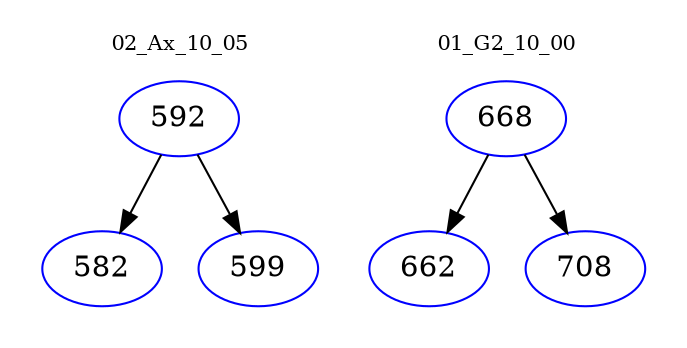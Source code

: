 digraph{
subgraph cluster_0 {
color = white
label = "02_Ax_10_05";
fontsize=10;
T0_592 [label="592", color="blue"]
T0_592 -> T0_582 [color="black"]
T0_582 [label="582", color="blue"]
T0_592 -> T0_599 [color="black"]
T0_599 [label="599", color="blue"]
}
subgraph cluster_1 {
color = white
label = "01_G2_10_00";
fontsize=10;
T1_668 [label="668", color="blue"]
T1_668 -> T1_662 [color="black"]
T1_662 [label="662", color="blue"]
T1_668 -> T1_708 [color="black"]
T1_708 [label="708", color="blue"]
}
}
